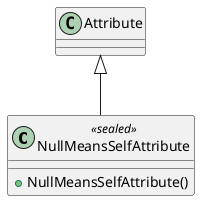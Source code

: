 @startuml
class NullMeansSelfAttribute <<sealed>> {
    + NullMeansSelfAttribute()
}
Attribute <|-- NullMeansSelfAttribute
@enduml
